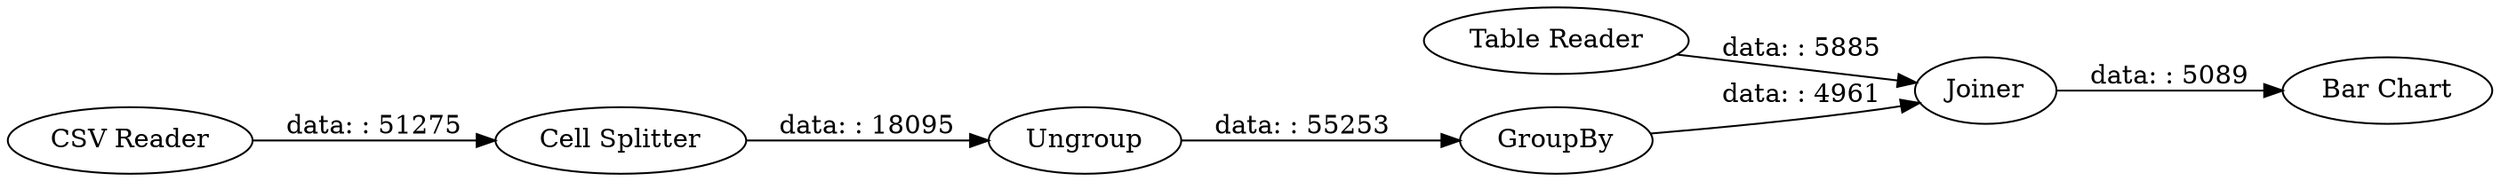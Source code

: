digraph {
	"2006813959459080943_2" [label="Table Reader"]
	"2006813959459080943_6" [label=GroupBy]
	"2006813959459080943_4" [label="Cell Splitter"]
	"2006813959459080943_1" [label="CSV Reader"]
	"2006813959459080943_8" [label="Bar Chart"]
	"2006813959459080943_7" [label=Joiner]
	"2006813959459080943_5" [label=Ungroup]
	"2006813959459080943_1" -> "2006813959459080943_4" [label="data: : 51275"]
	"2006813959459080943_7" -> "2006813959459080943_8" [label="data: : 5089"]
	"2006813959459080943_4" -> "2006813959459080943_5" [label="data: : 18095"]
	"2006813959459080943_6" -> "2006813959459080943_7" [label="data: : 4961"]
	"2006813959459080943_5" -> "2006813959459080943_6" [label="data: : 55253"]
	"2006813959459080943_2" -> "2006813959459080943_7" [label="data: : 5885"]
	rankdir=LR
}
